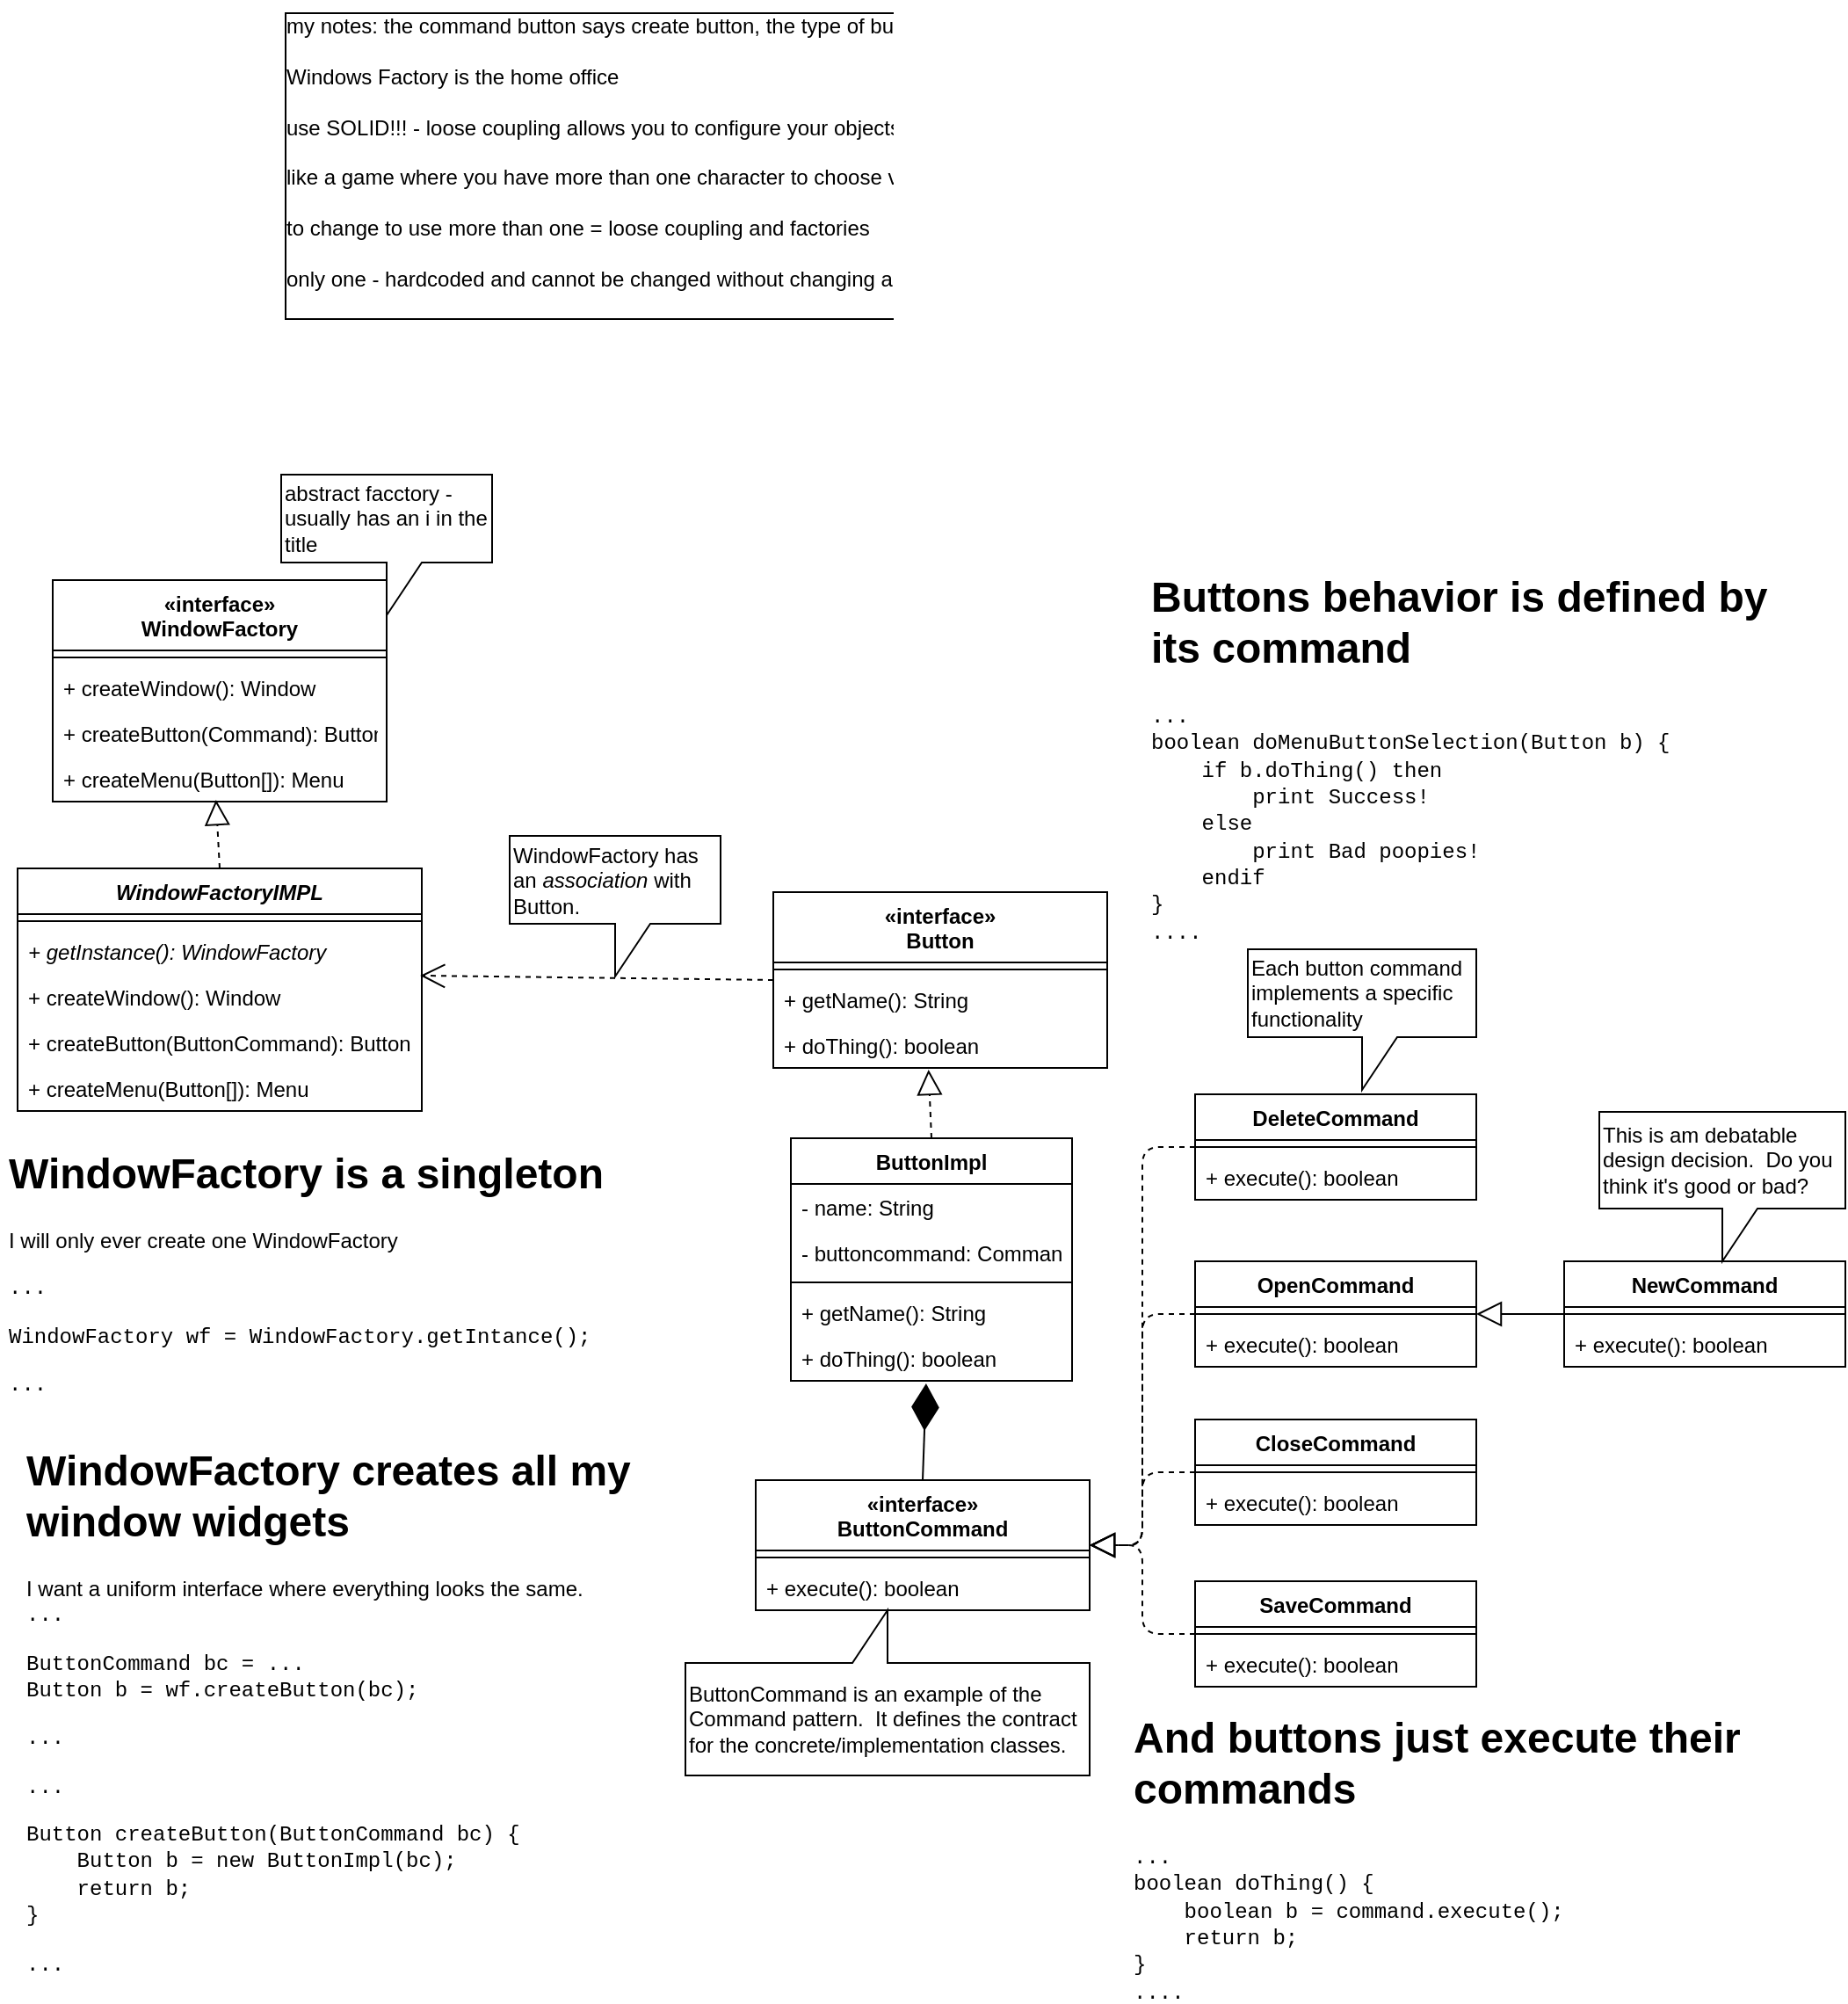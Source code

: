 <mxfile version="12.1.9" type="github" pages="2">
  <diagram id="X9D3NGl_XGTqwdXOL-tQ" name="window factory">
    <mxGraphModel dx="1128" dy="1569" grid="1" gridSize="10" guides="1" tooltips="1" connect="1" arrows="1" fold="1" page="1" pageScale="1" pageWidth="1100" pageHeight="850" math="0" shadow="0">
      <root>
        <mxCell id="ua-_prFANKxffut0tlxx-0"/>
        <mxCell id="ua-_prFANKxffut0tlxx-1" parent="ua-_prFANKxffut0tlxx-0"/>
        <mxCell id="ua-_prFANKxffut0tlxx-2" value="«interface»&#xa;WindowFactory" style="swimlane;fontStyle=1;align=center;verticalAlign=top;childLayout=stackLayout;horizontal=1;startSize=40;horizontalStack=0;resizeParent=1;resizeParentMax=0;resizeLast=0;collapsible=1;marginBottom=0;" parent="ua-_prFANKxffut0tlxx-1" vertex="1">
          <mxGeometry x="30" y="10" width="190" height="126" as="geometry"/>
        </mxCell>
        <mxCell id="ua-_prFANKxffut0tlxx-3" value="" style="line;strokeWidth=1;fillColor=none;align=left;verticalAlign=middle;spacingTop=-1;spacingLeft=3;spacingRight=3;rotatable=0;labelPosition=right;points=[];portConstraint=eastwest;" parent="ua-_prFANKxffut0tlxx-2" vertex="1">
          <mxGeometry y="40" width="190" height="8" as="geometry"/>
        </mxCell>
        <mxCell id="ua-_prFANKxffut0tlxx-4" value="+ createWindow(): Window" style="text;strokeColor=none;fillColor=none;align=left;verticalAlign=top;spacingLeft=4;spacingRight=4;overflow=hidden;rotatable=0;points=[[0,0.5],[1,0.5]];portConstraint=eastwest;" parent="ua-_prFANKxffut0tlxx-2" vertex="1">
          <mxGeometry y="48" width="190" height="26" as="geometry"/>
        </mxCell>
        <mxCell id="ua-_prFANKxffut0tlxx-5" value="+ createButton(Command): Button" style="text;strokeColor=none;fillColor=none;align=left;verticalAlign=top;spacingLeft=4;spacingRight=4;overflow=hidden;rotatable=0;points=[[0,0.5],[1,0.5]];portConstraint=eastwest;" parent="ua-_prFANKxffut0tlxx-2" vertex="1">
          <mxGeometry y="74" width="190" height="26" as="geometry"/>
        </mxCell>
        <mxCell id="ua-_prFANKxffut0tlxx-6" value="+ createMenu(Button[]): Menu" style="text;strokeColor=none;fillColor=none;align=left;verticalAlign=top;spacingLeft=4;spacingRight=4;overflow=hidden;rotatable=0;points=[[0,0.5],[1,0.5]];portConstraint=eastwest;" parent="ua-_prFANKxffut0tlxx-2" vertex="1">
          <mxGeometry y="100" width="190" height="26" as="geometry"/>
        </mxCell>
        <mxCell id="ua-_prFANKxffut0tlxx-7" value="WindowFactoryIMPL" style="swimlane;fontStyle=3;align=center;verticalAlign=top;childLayout=stackLayout;horizontal=1;startSize=26;horizontalStack=0;resizeParent=1;resizeParentMax=0;resizeLast=0;collapsible=1;marginBottom=0;" parent="ua-_prFANKxffut0tlxx-1" vertex="1">
          <mxGeometry x="10" y="174" width="230" height="138" as="geometry"/>
        </mxCell>
        <mxCell id="ua-_prFANKxffut0tlxx-8" value="" style="line;strokeWidth=1;fillColor=none;align=left;verticalAlign=middle;spacingTop=-1;spacingLeft=3;spacingRight=3;rotatable=0;labelPosition=right;points=[];portConstraint=eastwest;" parent="ua-_prFANKxffut0tlxx-7" vertex="1">
          <mxGeometry y="26" width="230" height="8" as="geometry"/>
        </mxCell>
        <mxCell id="ua-_prFANKxffut0tlxx-9" value="+ getInstance(): WindowFactory" style="text;strokeColor=none;fillColor=none;align=left;verticalAlign=top;spacingLeft=4;spacingRight=4;overflow=hidden;rotatable=0;points=[[0,0.5],[1,0.5]];portConstraint=eastwest;fontStyle=2" parent="ua-_prFANKxffut0tlxx-7" vertex="1">
          <mxGeometry y="34" width="230" height="26" as="geometry"/>
        </mxCell>
        <mxCell id="ua-_prFANKxffut0tlxx-10" value="+ createWindow(): Window" style="text;strokeColor=none;fillColor=none;align=left;verticalAlign=top;spacingLeft=4;spacingRight=4;overflow=hidden;rotatable=0;points=[[0,0.5],[1,0.5]];portConstraint=eastwest;" parent="ua-_prFANKxffut0tlxx-7" vertex="1">
          <mxGeometry y="60" width="230" height="26" as="geometry"/>
        </mxCell>
        <mxCell id="ua-_prFANKxffut0tlxx-11" value="+ createButton(ButtonCommand): Button" style="text;strokeColor=none;fillColor=none;align=left;verticalAlign=top;spacingLeft=4;spacingRight=4;overflow=hidden;rotatable=0;points=[[0,0.5],[1,0.5]];portConstraint=eastwest;" parent="ua-_prFANKxffut0tlxx-7" vertex="1">
          <mxGeometry y="86" width="230" height="26" as="geometry"/>
        </mxCell>
        <mxCell id="ua-_prFANKxffut0tlxx-12" value="+ createMenu(Button[]): Menu" style="text;strokeColor=none;fillColor=none;align=left;verticalAlign=top;spacingLeft=4;spacingRight=4;overflow=hidden;rotatable=0;points=[[0,0.5],[1,0.5]];portConstraint=eastwest;" parent="ua-_prFANKxffut0tlxx-7" vertex="1">
          <mxGeometry y="112" width="230" height="26" as="geometry"/>
        </mxCell>
        <mxCell id="ua-_prFANKxffut0tlxx-13" value="" style="endArrow=block;dashed=1;endFill=0;endSize=12;html=1;entryX=0.489;entryY=0.962;entryDx=0;entryDy=0;entryPerimeter=0;exitX=0.5;exitY=0;exitDx=0;exitDy=0;" parent="ua-_prFANKxffut0tlxx-1" source="ua-_prFANKxffut0tlxx-7" target="ua-_prFANKxffut0tlxx-6" edge="1">
          <mxGeometry width="160" relative="1" as="geometry">
            <mxPoint x="-50" y="230" as="sourcePoint"/>
            <mxPoint x="110" y="230" as="targetPoint"/>
          </mxGeometry>
        </mxCell>
        <mxCell id="ua-_prFANKxffut0tlxx-14" value="«interface»&#xa;ButtonCommand" style="swimlane;fontStyle=1;align=center;verticalAlign=top;childLayout=stackLayout;horizontal=1;startSize=40;horizontalStack=0;resizeParent=1;resizeParentMax=0;resizeLast=0;collapsible=1;marginBottom=0;" parent="ua-_prFANKxffut0tlxx-1" vertex="1">
          <mxGeometry x="430" y="522" width="190" height="74" as="geometry"/>
        </mxCell>
        <mxCell id="ua-_prFANKxffut0tlxx-15" value="" style="line;strokeWidth=1;fillColor=none;align=left;verticalAlign=middle;spacingTop=-1;spacingLeft=3;spacingRight=3;rotatable=0;labelPosition=right;points=[];portConstraint=eastwest;" parent="ua-_prFANKxffut0tlxx-14" vertex="1">
          <mxGeometry y="40" width="190" height="8" as="geometry"/>
        </mxCell>
        <mxCell id="ua-_prFANKxffut0tlxx-16" value="+ execute(): boolean" style="text;strokeColor=none;fillColor=none;align=left;verticalAlign=top;spacingLeft=4;spacingRight=4;overflow=hidden;rotatable=0;points=[[0,0.5],[1,0.5]];portConstraint=eastwest;" parent="ua-_prFANKxffut0tlxx-14" vertex="1">
          <mxGeometry y="48" width="190" height="26" as="geometry"/>
        </mxCell>
        <mxCell id="ua-_prFANKxffut0tlxx-17" value="«interface»&#xa;Button" style="swimlane;fontStyle=1;align=center;verticalAlign=top;childLayout=stackLayout;horizontal=1;startSize=40;horizontalStack=0;resizeParent=1;resizeParentMax=0;resizeLast=0;collapsible=1;marginBottom=0;" parent="ua-_prFANKxffut0tlxx-1" vertex="1">
          <mxGeometry x="440" y="187.5" width="190" height="100" as="geometry"/>
        </mxCell>
        <mxCell id="ua-_prFANKxffut0tlxx-18" value="" style="line;strokeWidth=1;fillColor=none;align=left;verticalAlign=middle;spacingTop=-1;spacingLeft=3;spacingRight=3;rotatable=0;labelPosition=right;points=[];portConstraint=eastwest;" parent="ua-_prFANKxffut0tlxx-17" vertex="1">
          <mxGeometry y="40" width="190" height="8" as="geometry"/>
        </mxCell>
        <mxCell id="ua-_prFANKxffut0tlxx-19" value="+ getName(): String" style="text;strokeColor=none;fillColor=none;align=left;verticalAlign=top;spacingLeft=4;spacingRight=4;overflow=hidden;rotatable=0;points=[[0,0.5],[1,0.5]];portConstraint=eastwest;" parent="ua-_prFANKxffut0tlxx-17" vertex="1">
          <mxGeometry y="48" width="190" height="26" as="geometry"/>
        </mxCell>
        <mxCell id="ua-_prFANKxffut0tlxx-20" value="+ doThing(): boolean" style="text;strokeColor=none;fillColor=none;align=left;verticalAlign=top;spacingLeft=4;spacingRight=4;overflow=hidden;rotatable=0;points=[[0,0.5],[1,0.5]];portConstraint=eastwest;" parent="ua-_prFANKxffut0tlxx-17" vertex="1">
          <mxGeometry y="74" width="190" height="26" as="geometry"/>
        </mxCell>
        <mxCell id="ua-_prFANKxffut0tlxx-21" value="ButtonImpl" style="swimlane;fontStyle=1;align=center;verticalAlign=top;childLayout=stackLayout;horizontal=1;startSize=26;horizontalStack=0;resizeParent=1;resizeParentMax=0;resizeLast=0;collapsible=1;marginBottom=0;" parent="ua-_prFANKxffut0tlxx-1" vertex="1">
          <mxGeometry x="450" y="327.5" width="160" height="138" as="geometry"/>
        </mxCell>
        <mxCell id="ua-_prFANKxffut0tlxx-22" value="- name: String" style="text;strokeColor=none;fillColor=none;align=left;verticalAlign=top;spacingLeft=4;spacingRight=4;overflow=hidden;rotatable=0;points=[[0,0.5],[1,0.5]];portConstraint=eastwest;" parent="ua-_prFANKxffut0tlxx-21" vertex="1">
          <mxGeometry y="26" width="160" height="26" as="geometry"/>
        </mxCell>
        <mxCell id="ua-_prFANKxffut0tlxx-23" value="- buttoncommand: Command" style="text;strokeColor=none;fillColor=none;align=left;verticalAlign=top;spacingLeft=4;spacingRight=4;overflow=hidden;rotatable=0;points=[[0,0.5],[1,0.5]];portConstraint=eastwest;" parent="ua-_prFANKxffut0tlxx-21" vertex="1">
          <mxGeometry y="52" width="160" height="26" as="geometry"/>
        </mxCell>
        <mxCell id="ua-_prFANKxffut0tlxx-24" value="" style="line;strokeWidth=1;fillColor=none;align=left;verticalAlign=middle;spacingTop=-1;spacingLeft=3;spacingRight=3;rotatable=0;labelPosition=right;points=[];portConstraint=eastwest;" parent="ua-_prFANKxffut0tlxx-21" vertex="1">
          <mxGeometry y="78" width="160" height="8" as="geometry"/>
        </mxCell>
        <mxCell id="ua-_prFANKxffut0tlxx-25" value="+ getName(): String" style="text;strokeColor=none;fillColor=none;align=left;verticalAlign=top;spacingLeft=4;spacingRight=4;overflow=hidden;rotatable=0;points=[[0,0.5],[1,0.5]];portConstraint=eastwest;" parent="ua-_prFANKxffut0tlxx-21" vertex="1">
          <mxGeometry y="86" width="160" height="26" as="geometry"/>
        </mxCell>
        <mxCell id="ua-_prFANKxffut0tlxx-26" value="+ doThing(): boolean" style="text;strokeColor=none;fillColor=none;align=left;verticalAlign=top;spacingLeft=4;spacingRight=4;overflow=hidden;rotatable=0;points=[[0,0.5],[1,0.5]];portConstraint=eastwest;" parent="ua-_prFANKxffut0tlxx-21" vertex="1">
          <mxGeometry y="112" width="160" height="26" as="geometry"/>
        </mxCell>
        <mxCell id="ua-_prFANKxffut0tlxx-27" value="" style="endArrow=block;dashed=1;endFill=0;endSize=12;html=1;exitX=0.5;exitY=0;exitDx=0;exitDy=0;entryX=0.465;entryY=1.038;entryDx=0;entryDy=0;entryPerimeter=0;" parent="ua-_prFANKxffut0tlxx-1" source="ua-_prFANKxffut0tlxx-21" target="ua-_prFANKxffut0tlxx-20" edge="1">
          <mxGeometry width="160" relative="1" as="geometry">
            <mxPoint x="317.5" y="225.5" as="sourcePoint"/>
            <mxPoint x="500" y="305.5" as="targetPoint"/>
          </mxGeometry>
        </mxCell>
        <mxCell id="ua-_prFANKxffut0tlxx-28" value="DeleteCommand" style="swimlane;fontStyle=1;align=center;verticalAlign=top;childLayout=stackLayout;horizontal=1;startSize=26;horizontalStack=0;resizeParent=1;resizeParentMax=0;resizeLast=0;collapsible=1;marginBottom=0;" parent="ua-_prFANKxffut0tlxx-1" vertex="1">
          <mxGeometry x="680" y="302.5" width="160" height="60" as="geometry"/>
        </mxCell>
        <mxCell id="ua-_prFANKxffut0tlxx-29" value="" style="line;strokeWidth=1;fillColor=none;align=left;verticalAlign=middle;spacingTop=-1;spacingLeft=3;spacingRight=3;rotatable=0;labelPosition=right;points=[];portConstraint=eastwest;" parent="ua-_prFANKxffut0tlxx-28" vertex="1">
          <mxGeometry y="26" width="160" height="8" as="geometry"/>
        </mxCell>
        <mxCell id="ua-_prFANKxffut0tlxx-30" value="+ execute(): boolean" style="text;strokeColor=none;fillColor=none;align=left;verticalAlign=top;spacingLeft=4;spacingRight=4;overflow=hidden;rotatable=0;points=[[0,0.5],[1,0.5]];portConstraint=eastwest;" parent="ua-_prFANKxffut0tlxx-28" vertex="1">
          <mxGeometry y="34" width="160" height="26" as="geometry"/>
        </mxCell>
        <mxCell id="ua-_prFANKxffut0tlxx-31" value="OpenCommand" style="swimlane;fontStyle=1;align=center;verticalAlign=top;childLayout=stackLayout;horizontal=1;startSize=26;horizontalStack=0;resizeParent=1;resizeParentMax=0;resizeLast=0;collapsible=1;marginBottom=0;" parent="ua-_prFANKxffut0tlxx-1" vertex="1">
          <mxGeometry x="680" y="397.5" width="160" height="60" as="geometry"/>
        </mxCell>
        <mxCell id="ua-_prFANKxffut0tlxx-32" value="" style="line;strokeWidth=1;fillColor=none;align=left;verticalAlign=middle;spacingTop=-1;spacingLeft=3;spacingRight=3;rotatable=0;labelPosition=right;points=[];portConstraint=eastwest;" parent="ua-_prFANKxffut0tlxx-31" vertex="1">
          <mxGeometry y="26" width="160" height="8" as="geometry"/>
        </mxCell>
        <mxCell id="ua-_prFANKxffut0tlxx-33" value="+ execute(): boolean" style="text;strokeColor=none;fillColor=none;align=left;verticalAlign=top;spacingLeft=4;spacingRight=4;overflow=hidden;rotatable=0;points=[[0,0.5],[1,0.5]];portConstraint=eastwest;" parent="ua-_prFANKxffut0tlxx-31" vertex="1">
          <mxGeometry y="34" width="160" height="26" as="geometry"/>
        </mxCell>
        <mxCell id="ua-_prFANKxffut0tlxx-34" value="CloseCommand" style="swimlane;fontStyle=1;align=center;verticalAlign=top;childLayout=stackLayout;horizontal=1;startSize=26;horizontalStack=0;resizeParent=1;resizeParentMax=0;resizeLast=0;collapsible=1;marginBottom=0;" parent="ua-_prFANKxffut0tlxx-1" vertex="1">
          <mxGeometry x="680" y="487.5" width="160" height="60" as="geometry"/>
        </mxCell>
        <mxCell id="ua-_prFANKxffut0tlxx-35" value="" style="line;strokeWidth=1;fillColor=none;align=left;verticalAlign=middle;spacingTop=-1;spacingLeft=3;spacingRight=3;rotatable=0;labelPosition=right;points=[];portConstraint=eastwest;" parent="ua-_prFANKxffut0tlxx-34" vertex="1">
          <mxGeometry y="26" width="160" height="8" as="geometry"/>
        </mxCell>
        <mxCell id="ua-_prFANKxffut0tlxx-36" value="+ execute(): boolean" style="text;strokeColor=none;fillColor=none;align=left;verticalAlign=top;spacingLeft=4;spacingRight=4;overflow=hidden;rotatable=0;points=[[0,0.5],[1,0.5]];portConstraint=eastwest;" parent="ua-_prFANKxffut0tlxx-34" vertex="1">
          <mxGeometry y="34" width="160" height="26" as="geometry"/>
        </mxCell>
        <mxCell id="ua-_prFANKxffut0tlxx-37" value="SaveCommand" style="swimlane;fontStyle=1;align=center;verticalAlign=top;childLayout=stackLayout;horizontal=1;startSize=26;horizontalStack=0;resizeParent=1;resizeParentMax=0;resizeLast=0;collapsible=1;marginBottom=0;" parent="ua-_prFANKxffut0tlxx-1" vertex="1">
          <mxGeometry x="680" y="579.5" width="160" height="60" as="geometry"/>
        </mxCell>
        <mxCell id="ua-_prFANKxffut0tlxx-38" value="" style="line;strokeWidth=1;fillColor=none;align=left;verticalAlign=middle;spacingTop=-1;spacingLeft=3;spacingRight=3;rotatable=0;labelPosition=right;points=[];portConstraint=eastwest;" parent="ua-_prFANKxffut0tlxx-37" vertex="1">
          <mxGeometry y="26" width="160" height="8" as="geometry"/>
        </mxCell>
        <mxCell id="ua-_prFANKxffut0tlxx-39" value="+ execute(): boolean" style="text;strokeColor=none;fillColor=none;align=left;verticalAlign=top;spacingLeft=4;spacingRight=4;overflow=hidden;rotatable=0;points=[[0,0.5],[1,0.5]];portConstraint=eastwest;" parent="ua-_prFANKxffut0tlxx-37" vertex="1">
          <mxGeometry y="34" width="160" height="26" as="geometry"/>
        </mxCell>
        <mxCell id="ua-_prFANKxffut0tlxx-40" value="NewCommand" style="swimlane;fontStyle=1;align=center;verticalAlign=top;childLayout=stackLayout;horizontal=1;startSize=26;horizontalStack=0;resizeParent=1;resizeParentMax=0;resizeLast=0;collapsible=1;marginBottom=0;" parent="ua-_prFANKxffut0tlxx-1" vertex="1">
          <mxGeometry x="890" y="397.5" width="160" height="60" as="geometry"/>
        </mxCell>
        <mxCell id="ua-_prFANKxffut0tlxx-41" value="" style="line;strokeWidth=1;fillColor=none;align=left;verticalAlign=middle;spacingTop=-1;spacingLeft=3;spacingRight=3;rotatable=0;labelPosition=right;points=[];portConstraint=eastwest;" parent="ua-_prFANKxffut0tlxx-40" vertex="1">
          <mxGeometry y="26" width="160" height="8" as="geometry"/>
        </mxCell>
        <mxCell id="ua-_prFANKxffut0tlxx-42" value="+ execute(): boolean" style="text;strokeColor=none;fillColor=none;align=left;verticalAlign=top;spacingLeft=4;spacingRight=4;overflow=hidden;rotatable=0;points=[[0,0.5],[1,0.5]];portConstraint=eastwest;" parent="ua-_prFANKxffut0tlxx-40" vertex="1">
          <mxGeometry y="34" width="160" height="26" as="geometry"/>
        </mxCell>
        <mxCell id="ua-_prFANKxffut0tlxx-43" value="" style="endArrow=block;dashed=1;endFill=0;endSize=12;html=1;exitX=0;exitY=0.5;exitDx=0;exitDy=0;entryX=1;entryY=0.5;entryDx=0;entryDy=0;edgeStyle=orthogonalEdgeStyle;" parent="ua-_prFANKxffut0tlxx-1" source="ua-_prFANKxffut0tlxx-28" target="ua-_prFANKxffut0tlxx-14" edge="1">
          <mxGeometry width="160" relative="1" as="geometry">
            <mxPoint x="740" y="105.5" as="sourcePoint"/>
            <mxPoint x="700" y="135.5" as="targetPoint"/>
          </mxGeometry>
        </mxCell>
        <mxCell id="ua-_prFANKxffut0tlxx-44" value="" style="endArrow=block;dashed=1;endFill=0;endSize=12;html=1;exitX=0;exitY=0.5;exitDx=0;exitDy=0;entryX=1;entryY=0.5;entryDx=0;entryDy=0;edgeStyle=orthogonalEdgeStyle;" parent="ua-_prFANKxffut0tlxx-1" source="ua-_prFANKxffut0tlxx-31" target="ua-_prFANKxffut0tlxx-14" edge="1">
          <mxGeometry width="160" relative="1" as="geometry">
            <mxPoint x="770" y="60.5" as="sourcePoint"/>
            <mxPoint x="650" y="72.5" as="targetPoint"/>
          </mxGeometry>
        </mxCell>
        <mxCell id="ua-_prFANKxffut0tlxx-45" value="" style="endArrow=block;dashed=1;endFill=0;endSize=12;html=1;exitX=0;exitY=0.5;exitDx=0;exitDy=0;entryX=1;entryY=0.5;entryDx=0;entryDy=0;edgeStyle=orthogonalEdgeStyle;" parent="ua-_prFANKxffut0tlxx-1" source="ua-_prFANKxffut0tlxx-34" target="ua-_prFANKxffut0tlxx-14" edge="1">
          <mxGeometry width="160" relative="1" as="geometry">
            <mxPoint x="770" y="155.5" as="sourcePoint"/>
            <mxPoint x="650" y="72.5" as="targetPoint"/>
          </mxGeometry>
        </mxCell>
        <mxCell id="ua-_prFANKxffut0tlxx-46" value="" style="endArrow=block;dashed=1;endFill=0;endSize=12;html=1;exitX=0;exitY=0.5;exitDx=0;exitDy=0;entryX=1;entryY=0.5;entryDx=0;entryDy=0;edgeStyle=orthogonalEdgeStyle;" parent="ua-_prFANKxffut0tlxx-1" source="ua-_prFANKxffut0tlxx-37" target="ua-_prFANKxffut0tlxx-14" edge="1">
          <mxGeometry width="160" relative="1" as="geometry">
            <mxPoint x="770" y="245.5" as="sourcePoint"/>
            <mxPoint x="650" y="72.5" as="targetPoint"/>
          </mxGeometry>
        </mxCell>
        <mxCell id="ua-_prFANKxffut0tlxx-47" value="" style="endArrow=diamondThin;endFill=1;endSize=24;html=1;exitX=0.5;exitY=0;exitDx=0;exitDy=0;entryX=0.481;entryY=1.058;entryDx=0;entryDy=0;entryPerimeter=0;" parent="ua-_prFANKxffut0tlxx-1" source="ua-_prFANKxffut0tlxx-14" target="ua-_prFANKxffut0tlxx-26" edge="1">
          <mxGeometry width="160" relative="1" as="geometry">
            <mxPoint x="380" y="155.5" as="sourcePoint"/>
            <mxPoint x="520" y="490" as="targetPoint"/>
          </mxGeometry>
        </mxCell>
        <mxCell id="ua-_prFANKxffut0tlxx-48" value="" style="endArrow=open;endSize=12;dashed=1;html=1;entryX=0.996;entryY=1.038;entryDx=0;entryDy=0;entryPerimeter=0;exitX=0;exitY=0.5;exitDx=0;exitDy=0;" parent="ua-_prFANKxffut0tlxx-1" source="ua-_prFANKxffut0tlxx-17" target="ua-_prFANKxffut0tlxx-9" edge="1">
          <mxGeometry width="160" relative="1" as="geometry">
            <mxPoint x="150" y="360" as="sourcePoint"/>
            <mxPoint x="310" y="360" as="targetPoint"/>
          </mxGeometry>
        </mxCell>
        <mxCell id="ua-_prFANKxffut0tlxx-49" value="&lt;h1&gt;WindowFactory is a singleton&lt;/h1&gt;&lt;p&gt;I will only ever create one WindowFactory&lt;/p&gt;&lt;p&gt;&lt;font face=&quot;Courier New&quot;&gt;...&lt;/font&gt;&lt;/p&gt;&lt;p&gt;&lt;font face=&quot;Courier New&quot;&gt;WindowFactory wf = WindowFactory.getIntance();&lt;/font&gt;&lt;/p&gt;&lt;p&gt;&lt;font face=&quot;Courier New&quot;&gt;...&lt;/font&gt;&lt;/p&gt;" style="text;html=1;strokeColor=none;fillColor=none;spacing=5;spacingTop=-20;whiteSpace=wrap;overflow=hidden;rounded=0;" parent="ua-_prFANKxffut0tlxx-1" vertex="1">
          <mxGeometry y="327.5" width="420" height="160" as="geometry"/>
        </mxCell>
        <mxCell id="ua-_prFANKxffut0tlxx-50" value="&lt;h1&gt;WindowFactory creates all my window widgets&lt;/h1&gt;&lt;p&gt;I want a uniform interface where everything looks the same.&lt;br&gt;&lt;font face=&quot;courier new&quot;&gt;...&lt;/font&gt;&lt;/p&gt;&lt;p&gt;&lt;span style=&quot;font-family: &amp;#34;courier new&amp;#34;&quot;&gt;ButtonCommand bc = ...&lt;br&gt;Button b = wf.createButton(bc);&lt;/span&gt;&lt;/p&gt;&lt;p&gt;&lt;span style=&quot;font-family: &amp;#34;courier new&amp;#34;&quot;&gt;...&lt;/span&gt;&lt;/p&gt;&lt;p&gt;&lt;span style=&quot;font-family: &amp;#34;courier new&amp;#34;&quot;&gt;...&lt;/span&gt;&lt;/p&gt;&lt;p&gt;&lt;span style=&quot;font-family: &amp;#34;courier new&amp;#34;&quot;&gt;Button createButton(ButtonCommand bc) {&lt;br&gt;&amp;nbsp; &amp;nbsp; Button b = new ButtonImpl(bc);&lt;br&gt;&amp;nbsp; &amp;nbsp; return b;&lt;br&gt;}&lt;/span&gt;&lt;/p&gt;&lt;p&gt;&lt;span style=&quot;font-family: &amp;#34;courier new&amp;#34;&quot;&gt;...&lt;/span&gt;&lt;/p&gt;" style="text;html=1;strokeColor=none;fillColor=none;spacing=5;spacingTop=-20;whiteSpace=wrap;overflow=hidden;rounded=0;" parent="ua-_prFANKxffut0tlxx-1" vertex="1">
          <mxGeometry x="10" y="497" width="420" height="322" as="geometry"/>
        </mxCell>
        <mxCell id="ua-_prFANKxffut0tlxx-51" value="WindowFactory has an &lt;i&gt;association&lt;/i&gt; with Button." style="shape=callout;whiteSpace=wrap;html=1;perimeter=calloutPerimeter;align=left;" parent="ua-_prFANKxffut0tlxx-1" vertex="1">
          <mxGeometry x="290" y="155.5" width="120" height="80" as="geometry"/>
        </mxCell>
        <mxCell id="ua-_prFANKxffut0tlxx-52" style="edgeStyle=none;rounded=0;orthogonalLoop=1;jettySize=auto;html=1;entryX=1;entryY=0.5;entryDx=0;entryDy=0;endArrow=block;endFill=0;endSize=12;exitX=0;exitY=0.5;exitDx=0;exitDy=0;" parent="ua-_prFANKxffut0tlxx-1" source="ua-_prFANKxffut0tlxx-40" target="ua-_prFANKxffut0tlxx-31" edge="1">
          <mxGeometry relative="1" as="geometry"/>
        </mxCell>
        <mxCell id="ua-_prFANKxffut0tlxx-53" value="ButtonCommand is an example of the Command pattern.&amp;nbsp; It defines the contract for the concrete/implementation classes." style="shape=callout;whiteSpace=wrap;html=1;perimeter=calloutPerimeter;direction=west;align=left;" parent="ua-_prFANKxffut0tlxx-1" vertex="1">
          <mxGeometry x="390" y="596" width="230" height="94" as="geometry"/>
        </mxCell>
        <mxCell id="ua-_prFANKxffut0tlxx-54" value="Each button command implements a specific functionality" style="shape=callout;whiteSpace=wrap;html=1;perimeter=calloutPerimeter;align=left;" parent="ua-_prFANKxffut0tlxx-1" vertex="1">
          <mxGeometry x="710" y="220" width="130" height="80" as="geometry"/>
        </mxCell>
        <mxCell id="ua-_prFANKxffut0tlxx-55" value="This is am debatable design decision.&amp;nbsp; Do you think it&#39;s good or bad?" style="shape=callout;whiteSpace=wrap;html=1;perimeter=calloutPerimeter;align=left;" parent="ua-_prFANKxffut0tlxx-1" vertex="1">
          <mxGeometry x="910" y="312.5" width="140" height="85" as="geometry"/>
        </mxCell>
        <mxCell id="ua-_prFANKxffut0tlxx-56" value="&lt;h1&gt;Buttons behavior is defined by its command&lt;/h1&gt;&lt;div&gt;&lt;font face=&quot;Courier New&quot;&gt;...&lt;/font&gt;&lt;/div&gt;&lt;div&gt;&lt;span style=&quot;font-family: &amp;#34;courier new&amp;#34;&quot;&gt;boolean doMenuButtonSelection(Button b) {&lt;/span&gt;&lt;/div&gt;&lt;div&gt;&lt;font face=&quot;Courier New&quot;&gt;&amp;nbsp; &amp;nbsp; if b.doThing() then&lt;br&gt;&lt;span&gt;&amp;nbsp; &amp;nbsp; &amp;nbsp; &amp;nbsp; print Success!&lt;/span&gt;&lt;/font&gt;&lt;/div&gt;&lt;div&gt;&lt;span&gt;&lt;font face=&quot;Courier New&quot;&gt;&amp;nbsp; &amp;nbsp; else&lt;/font&gt;&lt;/span&gt;&lt;/div&gt;&lt;div&gt;&lt;span&gt;&lt;font face=&quot;Courier New&quot;&gt;&amp;nbsp; &amp;nbsp; &amp;nbsp; &amp;nbsp; print Bad poopies!&lt;/font&gt;&lt;/span&gt;&lt;/div&gt;&lt;div&gt;&lt;font face=&quot;Courier New&quot;&gt;&amp;nbsp; &amp;nbsp; endif&lt;br&gt;&lt;span&gt;}&lt;/span&gt;&lt;/font&gt;&lt;/div&gt;&lt;div&gt;&lt;span&gt;&lt;font face=&quot;Courier New&quot;&gt;....&lt;/font&gt;&lt;/span&gt;&lt;/div&gt;" style="text;html=1;strokeColor=none;fillColor=none;spacing=5;spacingTop=-20;whiteSpace=wrap;overflow=hidden;rounded=0;align=left;" parent="ua-_prFANKxffut0tlxx-1" vertex="1">
          <mxGeometry x="650" width="370" height="220" as="geometry"/>
        </mxCell>
        <mxCell id="ua-_prFANKxffut0tlxx-57" value="&lt;h1&gt;And buttons just execute their commands&lt;/h1&gt;&lt;div&gt;&lt;font face=&quot;Courier New&quot;&gt;...&lt;/font&gt;&lt;/div&gt;&lt;div&gt;&lt;span style=&quot;font-family: &amp;#34;courier new&amp;#34;&quot;&gt;boolean doThing() {&lt;/span&gt;&lt;/div&gt;&lt;div&gt;&lt;font face=&quot;Courier New&quot;&gt;&amp;nbsp; &amp;nbsp; boolean b = command.execute();&lt;/font&gt;&lt;/div&gt;&lt;div&gt;&lt;font face=&quot;Courier New&quot;&gt;&amp;nbsp; &amp;nbsp; return b;&lt;/font&gt;&lt;/div&gt;&lt;div&gt;&lt;font face=&quot;Courier New&quot;&gt;&lt;span&gt;}&lt;/span&gt;&lt;/font&gt;&lt;/div&gt;&lt;div&gt;&lt;span&gt;&lt;font face=&quot;Courier New&quot;&gt;....&lt;/font&gt;&lt;/span&gt;&lt;/div&gt;" style="text;html=1;strokeColor=none;fillColor=none;spacing=5;spacingTop=-20;whiteSpace=wrap;overflow=hidden;rounded=0;align=left;" parent="ua-_prFANKxffut0tlxx-1" vertex="1">
          <mxGeometry x="640" y="649" width="370" height="170" as="geometry"/>
        </mxCell>
        <mxCell id="o5nKvvGa9D-mlNPCizWE-2" value="my notes: the command button says create button, the type of button are classes&amp;nbsp;&lt;br&gt;&lt;br&gt;Windows Factory is the home office&lt;br&gt;&lt;br&gt;use SOLID!!! - loose coupling allows you to configure your objects&amp;nbsp;&lt;br&gt;&lt;br&gt;like a game where you have more than one character to choose vs only one character&lt;br&gt;&lt;br&gt;to change to use more than one = loose coupling and factories&lt;br&gt;&lt;br&gt;only one - hardcoded and cannot be changed without changing all of the code&lt;br&gt;&lt;br&gt;" style="text;html=1;strokeColor=none;fillColor=none;align=left;verticalAlign=top;whiteSpace=wrap;rounded=0;labelPosition=center;verticalLabelPosition=middle;labelBorderColor=#000000;" vertex="1" parent="ua-_prFANKxffut0tlxx-1">
          <mxGeometry x="160" y="-320" width="470" height="230" as="geometry"/>
        </mxCell>
        <mxCell id="r4jQzjSoTn-2AFwMF6A1-0" value="abstract facctory - usually has an i in the title" style="shape=callout;whiteSpace=wrap;html=1;perimeter=calloutPerimeter;strokeColor=#000000;align=left;" vertex="1" parent="ua-_prFANKxffut0tlxx-1">
          <mxGeometry x="160" y="-50" width="120" height="80" as="geometry"/>
        </mxCell>
      </root>
    </mxGraphModel>
  </diagram>
  <diagram id="5Fn6PfYRpSxOEHkh4tZ9" name="Page-2">
    <mxGraphModel dx="1128" dy="719" grid="1" gridSize="10" guides="1" tooltips="1" connect="1" arrows="1" fold="1" page="1" pageScale="1" pageWidth="850" pageHeight="1100" math="0" shadow="0">
      <root>
        <mxCell id="BoxuTuqDXbE9L5rtztiI-0"/>
        <mxCell id="BoxuTuqDXbE9L5rtztiI-1" parent="BoxuTuqDXbE9L5rtztiI-0"/>
        <mxCell id="BoxuTuqDXbE9L5rtztiI-2" value="interface&lt;br&gt;room factory&lt;br&gt;abstract factory" style="text;html=1;strokeColor=#000000;fillColor=none;align=center;verticalAlign=middle;whiteSpace=wrap;rounded=0;" vertex="1" parent="BoxuTuqDXbE9L5rtztiI-1">
          <mxGeometry x="70" y="90" width="190" height="50" as="geometry"/>
        </mxCell>
        <mxCell id="BoxuTuqDXbE9L5rtztiI-3" value="create room&lt;br&gt;create candle&lt;br&gt;create fireball" style="text;html=1;strokeColor=#000000;fillColor=none;align=center;verticalAlign=middle;whiteSpace=wrap;rounded=0;rotation=0;" vertex="1" parent="BoxuTuqDXbE9L5rtztiI-1">
          <mxGeometry x="70" y="140" width="189" height="60" as="geometry"/>
        </mxCell>
        <mxCell id="BoxuTuqDXbE9L5rtztiI-7" style="edgeStyle=orthogonalEdgeStyle;rounded=0;orthogonalLoop=1;jettySize=auto;html=1;entryX=0.563;entryY=1.05;entryDx=0;entryDy=0;entryPerimeter=0;" edge="1" parent="BoxuTuqDXbE9L5rtztiI-1" source="BoxuTuqDXbE9L5rtztiI-4" target="BoxuTuqDXbE9L5rtztiI-3">
          <mxGeometry relative="1" as="geometry"/>
        </mxCell>
        <mxCell id="BoxuTuqDXbE9L5rtztiI-4" value="fireroom factory" style="text;html=1;strokeColor=none;fillColor=none;align=center;verticalAlign=middle;whiteSpace=wrap;rounded=0;" vertex="1" parent="BoxuTuqDXbE9L5rtztiI-1">
          <mxGeometry x="135" y="230" width="165" height="20" as="geometry"/>
        </mxCell>
        <mxCell id="BoxuTuqDXbE9L5rtztiI-8" style="edgeStyle=orthogonalEdgeStyle;rounded=0;orthogonalLoop=1;jettySize=auto;html=1;" edge="1" parent="BoxuTuqDXbE9L5rtztiI-1" source="BoxuTuqDXbE9L5rtztiI-5" target="BoxuTuqDXbE9L5rtztiI-3">
          <mxGeometry relative="1" as="geometry"/>
        </mxCell>
        <mxCell id="BoxuTuqDXbE9L5rtztiI-5" value="snowroom factory" style="text;html=1;strokeColor=none;fillColor=none;align=center;verticalAlign=middle;whiteSpace=wrap;rounded=0;" vertex="1" parent="BoxuTuqDXbE9L5rtztiI-1">
          <mxGeometry x="300" y="150" width="165" height="20" as="geometry"/>
        </mxCell>
        <mxCell id="BoxuTuqDXbE9L5rtztiI-9" value="thingfileball&#xa;common things here&#xa;factory method" style="swimlane;fontStyle=0;childLayout=stackLayout;horizontal=1;startSize=41;fillColor=none;horizontalStack=0;resizeParent=1;resizeParentMax=0;resizeLast=0;collapsible=1;marginBottom=0;strokeColor=#000000;align=center;" vertex="1" parent="BoxuTuqDXbE9L5rtztiI-1">
          <mxGeometry x="490" y="97.5" width="230" height="119" as="geometry"/>
        </mxCell>
        <mxCell id="BoxuTuqDXbE9L5rtztiI-10" value="+ createball();" style="text;strokeColor=none;fillColor=none;align=left;verticalAlign=top;spacingLeft=4;spacingRight=4;overflow=hidden;rotatable=0;points=[[0,0.5],[1,0.5]];portConstraint=eastwest;" vertex="1" parent="BoxuTuqDXbE9L5rtztiI-9">
          <mxGeometry y="41" width="230" height="26" as="geometry"/>
        </mxCell>
        <mxCell id="BoxuTuqDXbE9L5rtztiI-11" value="+ field: type" style="text;strokeColor=none;fillColor=none;align=left;verticalAlign=top;spacingLeft=4;spacingRight=4;overflow=hidden;rotatable=0;points=[[0,0.5],[1,0.5]];portConstraint=eastwest;" vertex="1" parent="BoxuTuqDXbE9L5rtztiI-9">
          <mxGeometry y="67" width="230" height="26" as="geometry"/>
        </mxCell>
        <mxCell id="BoxuTuqDXbE9L5rtztiI-12" value="+ field: type" style="text;strokeColor=none;fillColor=none;align=left;verticalAlign=top;spacingLeft=4;spacingRight=4;overflow=hidden;rotatable=0;points=[[0,0.5],[1,0.5]];portConstraint=eastwest;" vertex="1" parent="BoxuTuqDXbE9L5rtztiI-9">
          <mxGeometry y="93" width="230" height="26" as="geometry"/>
        </mxCell>
        <mxCell id="BoxuTuqDXbE9L5rtztiI-27" value="" style="edgeStyle=orthogonalEdgeStyle;rounded=0;orthogonalLoop=1;jettySize=auto;html=1;entryX=-0.009;entryY=0.135;entryDx=0;entryDy=0;entryPerimeter=0;" edge="1" parent="BoxuTuqDXbE9L5rtztiI-1" source="BoxuTuqDXbE9L5rtztiI-13" target="BoxuTuqDXbE9L5rtztiI-11">
          <mxGeometry relative="1" as="geometry">
            <mxPoint x="480" y="160" as="targetPoint"/>
          </mxGeometry>
        </mxCell>
        <mxCell id="BoxuTuqDXbE9L5rtztiI-13" value="fireball" style="swimlane;fontStyle=0;childLayout=stackLayout;horizontal=1;startSize=26;fillColor=none;horizontalStack=0;resizeParent=1;resizeParentMax=0;resizeLast=0;collapsible=1;marginBottom=0;strokeColor=#000000;align=center;" vertex="1" parent="BoxuTuqDXbE9L5rtztiI-1">
          <mxGeometry x="400" y="240" width="140" height="104" as="geometry"/>
        </mxCell>
        <mxCell id="BoxuTuqDXbE9L5rtztiI-14" value="createball()" style="text;strokeColor=none;fillColor=none;align=left;verticalAlign=top;spacingLeft=4;spacingRight=4;overflow=hidden;rotatable=0;points=[[0,0.5],[1,0.5]];portConstraint=eastwest;" vertex="1" parent="BoxuTuqDXbE9L5rtztiI-13">
          <mxGeometry y="26" width="140" height="26" as="geometry"/>
        </mxCell>
        <mxCell id="BoxuTuqDXbE9L5rtztiI-15" value="+ field: type" style="text;strokeColor=none;fillColor=none;align=left;verticalAlign=top;spacingLeft=4;spacingRight=4;overflow=hidden;rotatable=0;points=[[0,0.5],[1,0.5]];portConstraint=eastwest;" vertex="1" parent="BoxuTuqDXbE9L5rtztiI-13">
          <mxGeometry y="52" width="140" height="26" as="geometry"/>
        </mxCell>
        <mxCell id="BoxuTuqDXbE9L5rtztiI-16" value="+ field: type" style="text;strokeColor=none;fillColor=none;align=left;verticalAlign=top;spacingLeft=4;spacingRight=4;overflow=hidden;rotatable=0;points=[[0,0.5],[1,0.5]];portConstraint=eastwest;" vertex="1" parent="BoxuTuqDXbE9L5rtztiI-13">
          <mxGeometry y="78" width="140" height="26" as="geometry"/>
        </mxCell>
        <mxCell id="BoxuTuqDXbE9L5rtztiI-28" value="" style="edgeStyle=orthogonalEdgeStyle;rounded=0;orthogonalLoop=1;jettySize=auto;html=1;" edge="1" parent="BoxuTuqDXbE9L5rtztiI-1" source="BoxuTuqDXbE9L5rtztiI-18" target="BoxuTuqDXbE9L5rtztiI-10">
          <mxGeometry relative="1" as="geometry"/>
        </mxCell>
        <mxCell id="BoxuTuqDXbE9L5rtztiI-18" value="snowball" style="swimlane;fontStyle=0;childLayout=stackLayout;horizontal=1;startSize=26;fillColor=none;horizontalStack=0;resizeParent=1;resizeParentMax=0;resizeLast=0;collapsible=1;marginBottom=0;strokeColor=#000000;align=center;" vertex="1" parent="BoxuTuqDXbE9L5rtztiI-1">
          <mxGeometry x="670" y="260" width="140" height="104" as="geometry"/>
        </mxCell>
        <mxCell id="BoxuTuqDXbE9L5rtztiI-19" value="createball ()" style="text;strokeColor=none;fillColor=none;align=left;verticalAlign=top;spacingLeft=4;spacingRight=4;overflow=hidden;rotatable=0;points=[[0,0.5],[1,0.5]];portConstraint=eastwest;" vertex="1" parent="BoxuTuqDXbE9L5rtztiI-18">
          <mxGeometry y="26" width="140" height="26" as="geometry"/>
        </mxCell>
        <mxCell id="BoxuTuqDXbE9L5rtztiI-20" value="+ field: type" style="text;strokeColor=none;fillColor=none;align=left;verticalAlign=top;spacingLeft=4;spacingRight=4;overflow=hidden;rotatable=0;points=[[0,0.5],[1,0.5]];portConstraint=eastwest;" vertex="1" parent="BoxuTuqDXbE9L5rtztiI-18">
          <mxGeometry y="52" width="140" height="26" as="geometry"/>
        </mxCell>
        <mxCell id="BoxuTuqDXbE9L5rtztiI-21" value="+ field: type" style="text;strokeColor=none;fillColor=none;align=left;verticalAlign=top;spacingLeft=4;spacingRight=4;overflow=hidden;rotatable=0;points=[[0,0.5],[1,0.5]];portConstraint=eastwest;" vertex="1" parent="BoxuTuqDXbE9L5rtztiI-18">
          <mxGeometry y="78" width="140" height="26" as="geometry"/>
        </mxCell>
        <mxCell id="BoxuTuqDXbE9L5rtztiI-22" value="can use with any pattern, choose the one that best meets your needs" style="text;html=1;strokeColor=none;fillColor=none;align=left;verticalAlign=middle;whiteSpace=wrap;rounded=0;" vertex="1" parent="BoxuTuqDXbE9L5rtztiI-1">
          <mxGeometry x="90" y="390" width="130" height="80" as="geometry"/>
        </mxCell>
      </root>
    </mxGraphModel>
  </diagram>
</mxfile>
